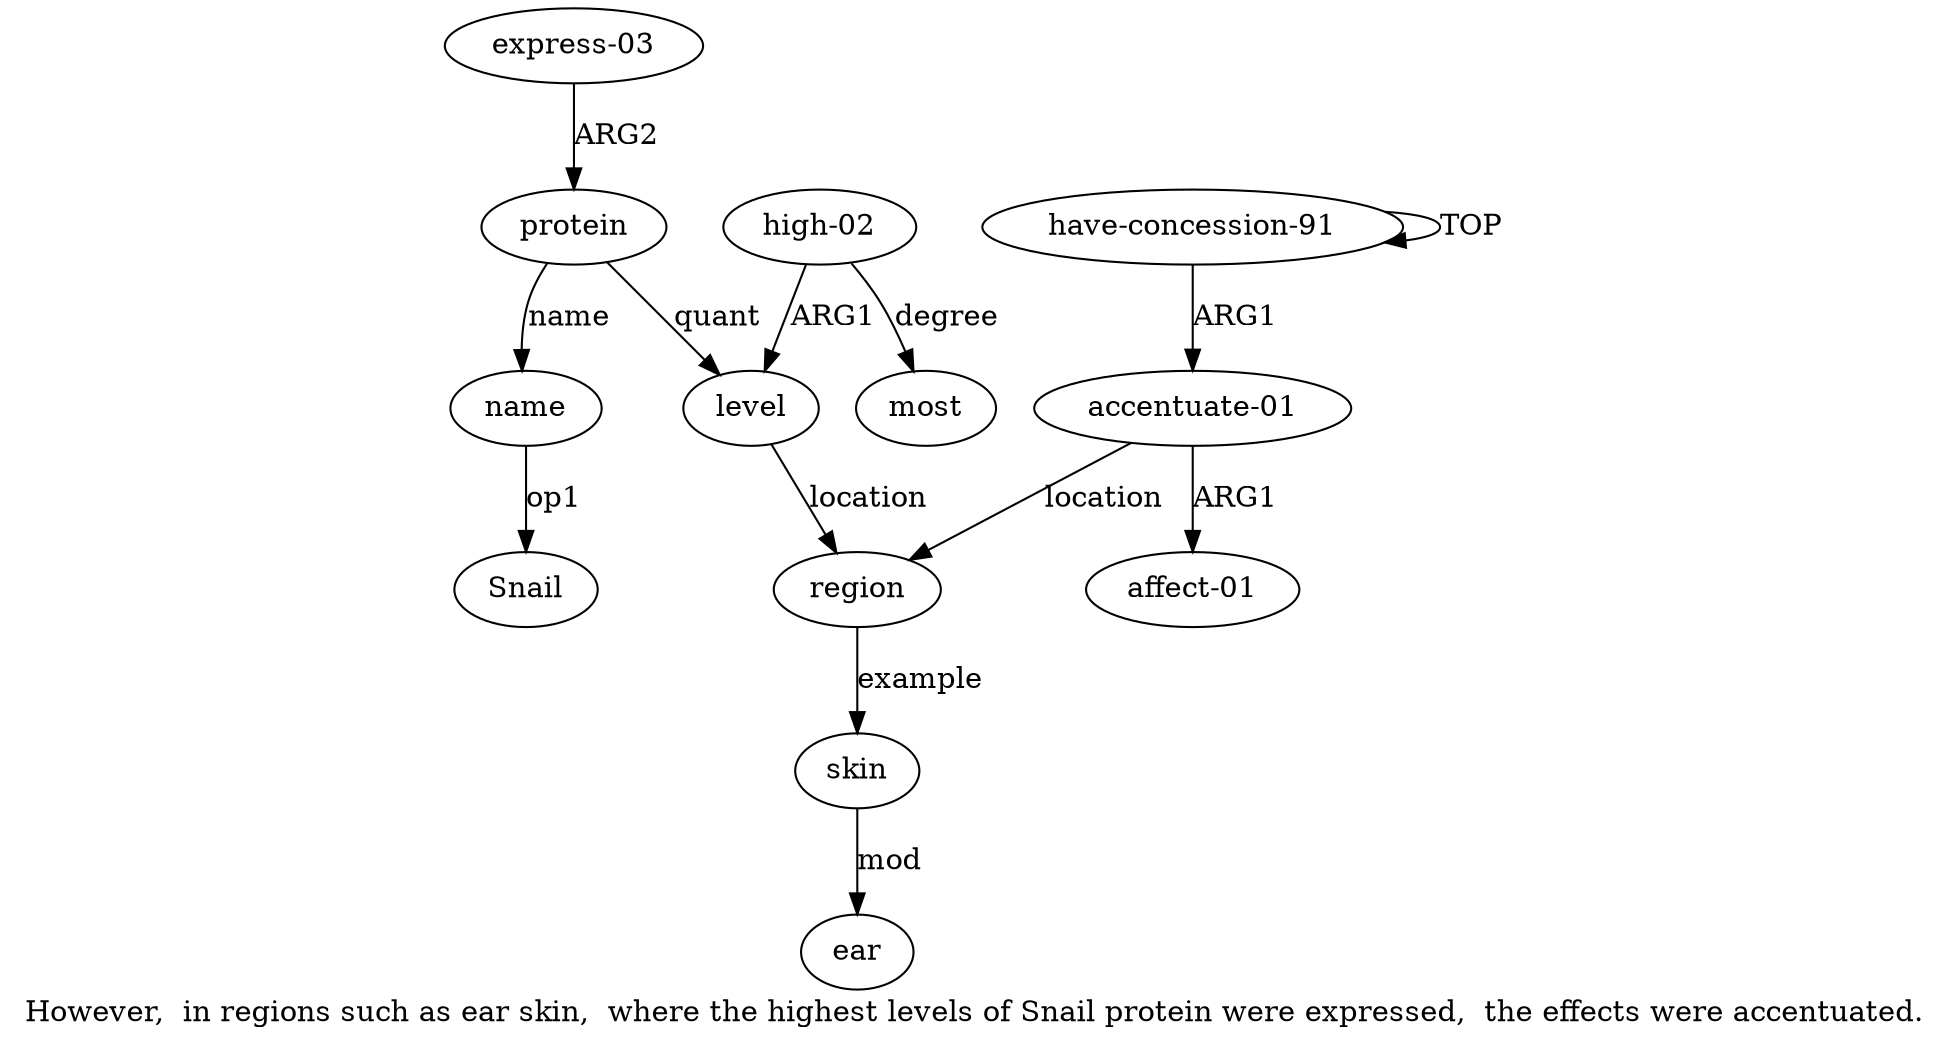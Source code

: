 digraph  {
	graph [label="However,  in regions such as ear skin,  where the highest levels of Snail protein were expressed,  the effects were accentuated."];
	node [label="\N"];
	a11	 [color=black,
		gold_ind=11,
		gold_label="express-03",
		label="express-03",
		test_ind=11,
		test_label="express-03"];
	a9	 [color=black,
		gold_ind=9,
		gold_label=protein,
		label=protein,
		test_ind=9,
		test_label=protein];
	a11 -> a9 [key=0,
	color=black,
	gold_label=ARG2,
	label=ARG2,
	test_label=ARG2];
a10 [color=black,
	gold_ind=10,
	gold_label=name,
	label=name,
	test_ind=10,
	test_label=name];
"a10 Snail" [color=black,
	gold_ind=-1,
	gold_label=Snail,
	label=Snail,
	test_ind=-1,
	test_label=Snail];
a10 -> "a10 Snail" [key=0,
color=black,
gold_label=op1,
label=op1,
test_label=op1];
a1 [color=black,
gold_ind=1,
gold_label="accentuate-01",
label="accentuate-01",
test_ind=1,
test_label="accentuate-01"];
a3 [color=black,
gold_ind=3,
gold_label=region,
label=region,
test_ind=3,
test_label=region];
a1 -> a3 [key=0,
color=black,
gold_label=location,
label=location,
test_label=location];
a2 [color=black,
gold_ind=2,
gold_label="affect-01",
label="affect-01",
test_ind=2,
test_label="affect-01"];
a1 -> a2 [key=0,
color=black,
gold_label=ARG1,
label=ARG1,
test_label=ARG1];
a0 [color=black,
gold_ind=0,
gold_label="have-concession-91",
label="have-concession-91",
test_ind=0,
test_label="have-concession-91"];
a0 -> a1 [key=0,
color=black,
gold_label=ARG1,
label=ARG1,
test_label=ARG1];
a0 -> a0 [key=0,
color=black,
gold_label=TOP,
label=TOP,
test_label=TOP];
a4 [color=black,
gold_ind=4,
gold_label=skin,
label=skin,
test_ind=4,
test_label=skin];
a3 -> a4 [key=0,
color=black,
gold_label=example,
label=example,
test_label=example];
a5 [color=black,
gold_ind=5,
gold_label=ear,
label=ear,
test_ind=5,
test_label=ear];
a4 -> a5 [key=0,
color=black,
gold_label=mod,
label=mod,
test_label=mod];
a7 [color=black,
gold_ind=7,
gold_label="high-02",
label="high-02",
test_ind=7,
test_label="high-02"];
a6 [color=black,
gold_ind=6,
gold_label=level,
label=level,
test_ind=6,
test_label=level];
a7 -> a6 [key=0,
color=black,
gold_label=ARG1,
label=ARG1,
test_label=ARG1];
a8 [color=black,
gold_ind=8,
gold_label=most,
label=most,
test_ind=8,
test_label=most];
a7 -> a8 [key=0,
color=black,
gold_label=degree,
label=degree,
test_label=degree];
a6 -> a3 [key=0,
color=black,
gold_label=location,
label=location,
test_label=location];
a9 -> a10 [key=0,
color=black,
gold_label=name,
label=name,
test_label=name];
a9 -> a6 [key=0,
color=black,
gold_label=quant,
label=quant,
test_label=quant];
}
